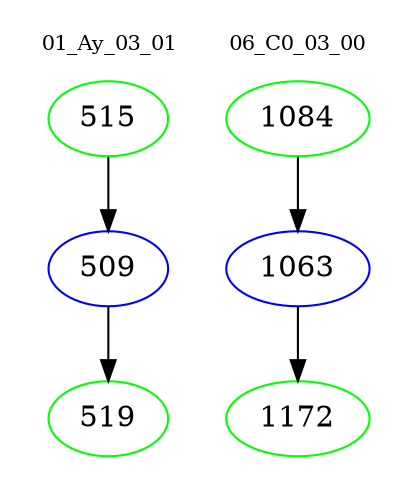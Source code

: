 digraph{
subgraph cluster_0 {
color = white
label = "01_Ay_03_01";
fontsize=10;
T0_515 [label="515", color="green"]
T0_515 -> T0_509 [color="black"]
T0_509 [label="509", color="blue"]
T0_509 -> T0_519 [color="black"]
T0_519 [label="519", color="green"]
}
subgraph cluster_1 {
color = white
label = "06_C0_03_00";
fontsize=10;
T1_1084 [label="1084", color="green"]
T1_1084 -> T1_1063 [color="black"]
T1_1063 [label="1063", color="blue"]
T1_1063 -> T1_1172 [color="black"]
T1_1172 [label="1172", color="green"]
}
}

